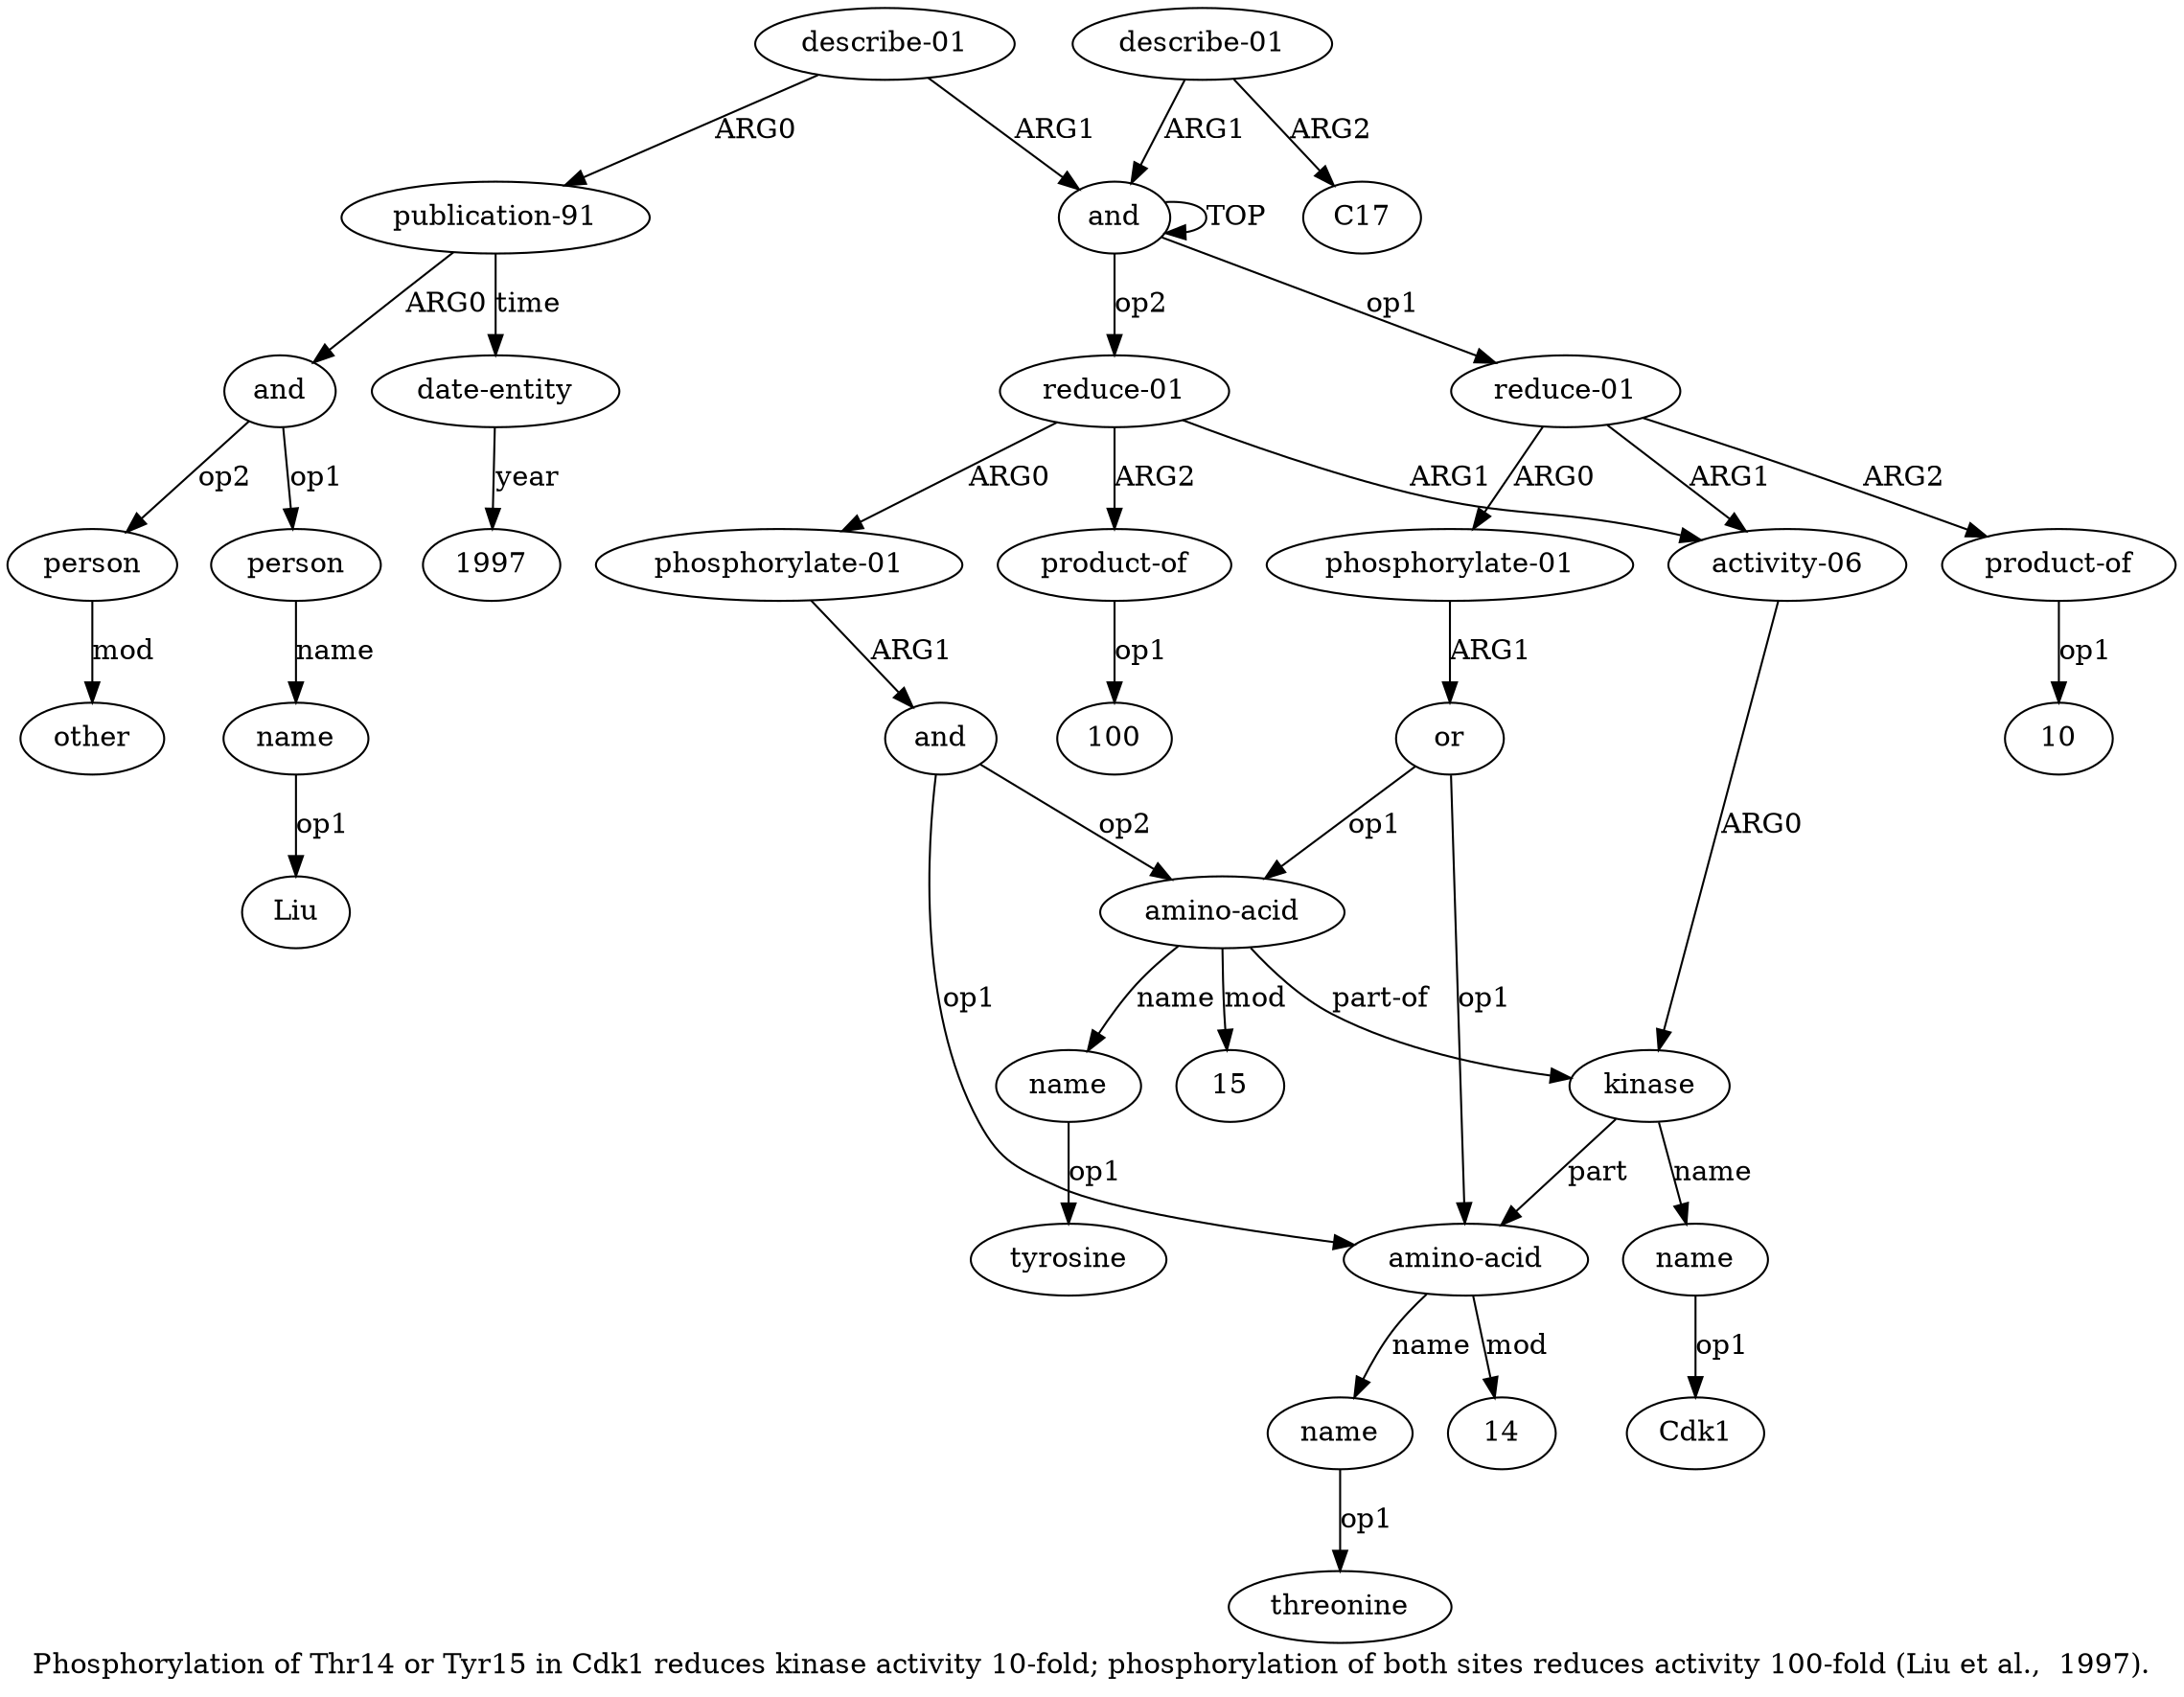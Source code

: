 digraph  {
	graph [label="Phosphorylation of Thr14 or Tyr15 in Cdk1 reduces kinase activity 10-fold; phosphorylation of both sites reduces activity 100-fold (\
Liu et al.,  1997)."];
	node [label="\N"];
	a20	 [color=black,
		gold_ind=20,
		gold_label=name,
		label=name,
		test_ind=20,
		test_label=name];
	"a20 Liu"	 [color=black,
		gold_ind=-1,
		gold_label=Liu,
		label=Liu,
		test_ind=-1,
		test_label=Liu];
	a20 -> "a20 Liu" [key=0,
	color=black,
	gold_label=op1,
	label=op1,
	test_label=op1];
a21 [color=black,
	gold_ind=21,
	gold_label=person,
	label=person,
	test_ind=21,
	test_label=person];
a22 [color=black,
	gold_ind=22,
	gold_label=other,
	label=other,
	test_ind=22,
	test_label=other];
a21 -> a22 [key=0,
color=black,
gold_label=mod,
label=mod,
test_label=mod];
a23 [color=black,
gold_ind=23,
gold_label="date-entity",
label="date-entity",
test_ind=23,
test_label="date-entity"];
"a23 1997" [color=black,
gold_ind=-1,
gold_label=1997,
label=1997,
test_ind=-1,
test_label=1997];
a23 -> "a23 1997" [key=0,
color=black,
gold_label=year,
label=year,
test_label=year];
a24 [color=black,
gold_ind=24,
gold_label="describe-01",
label="describe-01",
test_ind=24,
test_label="describe-01"];
a25 [color=black,
gold_ind=25,
gold_label=C17,
label=C17,
test_ind=25,
test_label=C17];
a24 -> a25 [key=0,
color=black,
gold_label=ARG2,
label=ARG2,
test_label=ARG2];
a0 [color=black,
gold_ind=0,
gold_label=and,
label=and,
test_ind=0,
test_label=and];
a24 -> a0 [key=0,
color=black,
gold_label=ARG1,
label=ARG1,
test_label=ARG1];
"a9 tyrosine" [color=black,
gold_ind=-1,
gold_label=tyrosine,
label=tyrosine,
test_ind=-1,
test_label=tyrosine];
"a4 14" [color=black,
gold_ind=-1,
gold_label=14,
label=14,
test_ind=-1,
test_label=14];
"a15 100" [color=black,
gold_ind=-1,
gold_label=100,
label=100,
test_ind=-1,
test_label=100];
"a8 15" [color=black,
gold_ind=-1,
gold_label=15,
label=15,
test_ind=-1,
test_label=15];
a15 [color=black,
gold_ind=15,
gold_label="product-of",
label="product-of",
test_ind=15,
test_label="product-of"];
a15 -> "a15 100" [key=0,
color=black,
gold_label=op1,
label=op1,
test_label=op1];
a14 [color=black,
gold_ind=14,
gold_label=and,
label=and,
test_ind=14,
test_label=and];
a4 [color=black,
gold_ind=4,
gold_label="amino-acid",
label="amino-acid",
test_ind=4,
test_label="amino-acid"];
a14 -> a4 [key=0,
color=black,
gold_label=op1,
label=op1,
test_label=op1];
a8 [color=black,
gold_ind=8,
gold_label="amino-acid",
label="amino-acid",
test_ind=8,
test_label="amino-acid"];
a14 -> a8 [key=0,
color=black,
gold_label=op2,
label=op2,
test_label=op2];
a17 [color=black,
gold_ind=17,
gold_label="publication-91",
label="publication-91",
test_ind=17,
test_label="publication-91"];
a17 -> a23 [key=0,
color=black,
gold_label=time,
label=time,
test_label=time];
a18 [color=black,
gold_ind=18,
gold_label=and,
label=and,
test_ind=18,
test_label=and];
a17 -> a18 [key=0,
color=black,
gold_label=ARG0,
label=ARG0,
test_label=ARG0];
a16 [color=black,
gold_ind=16,
gold_label="describe-01",
label="describe-01",
test_ind=16,
test_label="describe-01"];
a16 -> a17 [key=0,
color=black,
gold_label=ARG0,
label=ARG0,
test_label=ARG0];
a16 -> a0 [key=0,
color=black,
gold_label=ARG1,
label=ARG1,
test_label=ARG1];
a11 [color=black,
gold_ind=11,
gold_label="product-of",
label="product-of",
test_ind=11,
test_label="product-of"];
"a11 10" [color=black,
gold_ind=-1,
gold_label=10,
label=10,
test_ind=-1,
test_label=10];
a11 -> "a11 10" [key=0,
color=black,
gold_label=op1,
label=op1,
test_label=op1];
a10 [color=black,
gold_ind=10,
gold_label="activity-06",
label="activity-06",
test_ind=10,
test_label="activity-06"];
a6 [color=black,
gold_ind=6,
gold_label=kinase,
label=kinase,
test_ind=6,
test_label=kinase];
a10 -> a6 [key=0,
color=black,
gold_label=ARG0,
label=ARG0,
test_label=ARG0];
a13 [color=black,
gold_ind=13,
gold_label="phosphorylate-01",
label="phosphorylate-01",
test_ind=13,
test_label="phosphorylate-01"];
a13 -> a14 [key=0,
color=black,
gold_label=ARG1,
label=ARG1,
test_label=ARG1];
a12 [color=black,
gold_ind=12,
gold_label="reduce-01",
label="reduce-01",
test_ind=12,
test_label="reduce-01"];
a12 -> a15 [key=0,
color=black,
gold_label=ARG2,
label=ARG2,
test_label=ARG2];
a12 -> a10 [key=0,
color=black,
gold_label=ARG1,
label=ARG1,
test_label=ARG1];
a12 -> a13 [key=0,
color=black,
gold_label=ARG0,
label=ARG0,
test_label=ARG0];
a19 [color=black,
gold_ind=19,
gold_label=person,
label=person,
test_ind=19,
test_label=person];
a19 -> a20 [key=0,
color=black,
gold_label=name,
label=name,
test_label=name];
a18 -> a21 [key=0,
color=black,
gold_label=op2,
label=op2,
test_label=op2];
a18 -> a19 [key=0,
color=black,
gold_label=op1,
label=op1,
test_label=op1];
a1 [color=black,
gold_ind=1,
gold_label="reduce-01",
label="reduce-01",
test_ind=1,
test_label="reduce-01"];
a1 -> a11 [key=0,
color=black,
gold_label=ARG2,
label=ARG2,
test_label=ARG2];
a1 -> a10 [key=0,
color=black,
gold_label=ARG1,
label=ARG1,
test_label=ARG1];
a2 [color=black,
gold_ind=2,
gold_label="phosphorylate-01",
label="phosphorylate-01",
test_ind=2,
test_label="phosphorylate-01"];
a1 -> a2 [key=0,
color=black,
gold_label=ARG0,
label=ARG0,
test_label=ARG0];
a0 -> a12 [key=0,
color=black,
gold_label=op2,
label=op2,
test_label=op2];
a0 -> a1 [key=0,
color=black,
gold_label=op1,
label=op1,
test_label=op1];
a0 -> a0 [key=0,
color=black,
gold_label=TOP,
label=TOP,
test_label=TOP];
a3 [color=black,
gold_ind=3,
gold_label=or,
label=or,
test_ind=3,
test_label=or];
a3 -> a4 [key=0,
color=black,
gold_label=op1,
label=op1,
test_label=op1];
a3 -> a8 [key=0,
color=black,
gold_label=op1,
label=op1,
test_label=op1];
a2 -> a3 [key=0,
color=black,
gold_label=ARG1,
label=ARG1,
test_label=ARG1];
a5 [color=black,
gold_ind=5,
gold_label=name,
label=name,
test_ind=5,
test_label=name];
"a5 threonine" [color=black,
gold_ind=-1,
gold_label=threonine,
label=threonine,
test_ind=-1,
test_label=threonine];
a5 -> "a5 threonine" [key=0,
color=black,
gold_label=op1,
label=op1,
test_label=op1];
a4 -> "a4 14" [key=0,
color=black,
gold_label=mod,
label=mod,
test_label=mod];
a4 -> a5 [key=0,
color=black,
gold_label=name,
label=name,
test_label=name];
a7 [color=black,
gold_ind=7,
gold_label=name,
label=name,
test_ind=7,
test_label=name];
"a7 Cdk1" [color=black,
gold_ind=-1,
gold_label=Cdk1,
label=Cdk1,
test_ind=-1,
test_label=Cdk1];
a7 -> "a7 Cdk1" [key=0,
color=black,
gold_label=op1,
label=op1,
test_label=op1];
a6 -> a4 [key=0,
color=black,
gold_label=part,
label=part,
test_label=part];
a6 -> a7 [key=0,
color=black,
gold_label=name,
label=name,
test_label=name];
a9 [color=black,
gold_ind=9,
gold_label=name,
label=name,
test_ind=9,
test_label=name];
a9 -> "a9 tyrosine" [key=0,
color=black,
gold_label=op1,
label=op1,
test_label=op1];
a8 -> "a8 15" [key=0,
color=black,
gold_label=mod,
label=mod,
test_label=mod];
a8 -> a6 [key=0,
color=black,
gold_label="part-of",
label="part-of",
test_label="part-of"];
a8 -> a9 [key=0,
color=black,
gold_label=name,
label=name,
test_label=name];
}
